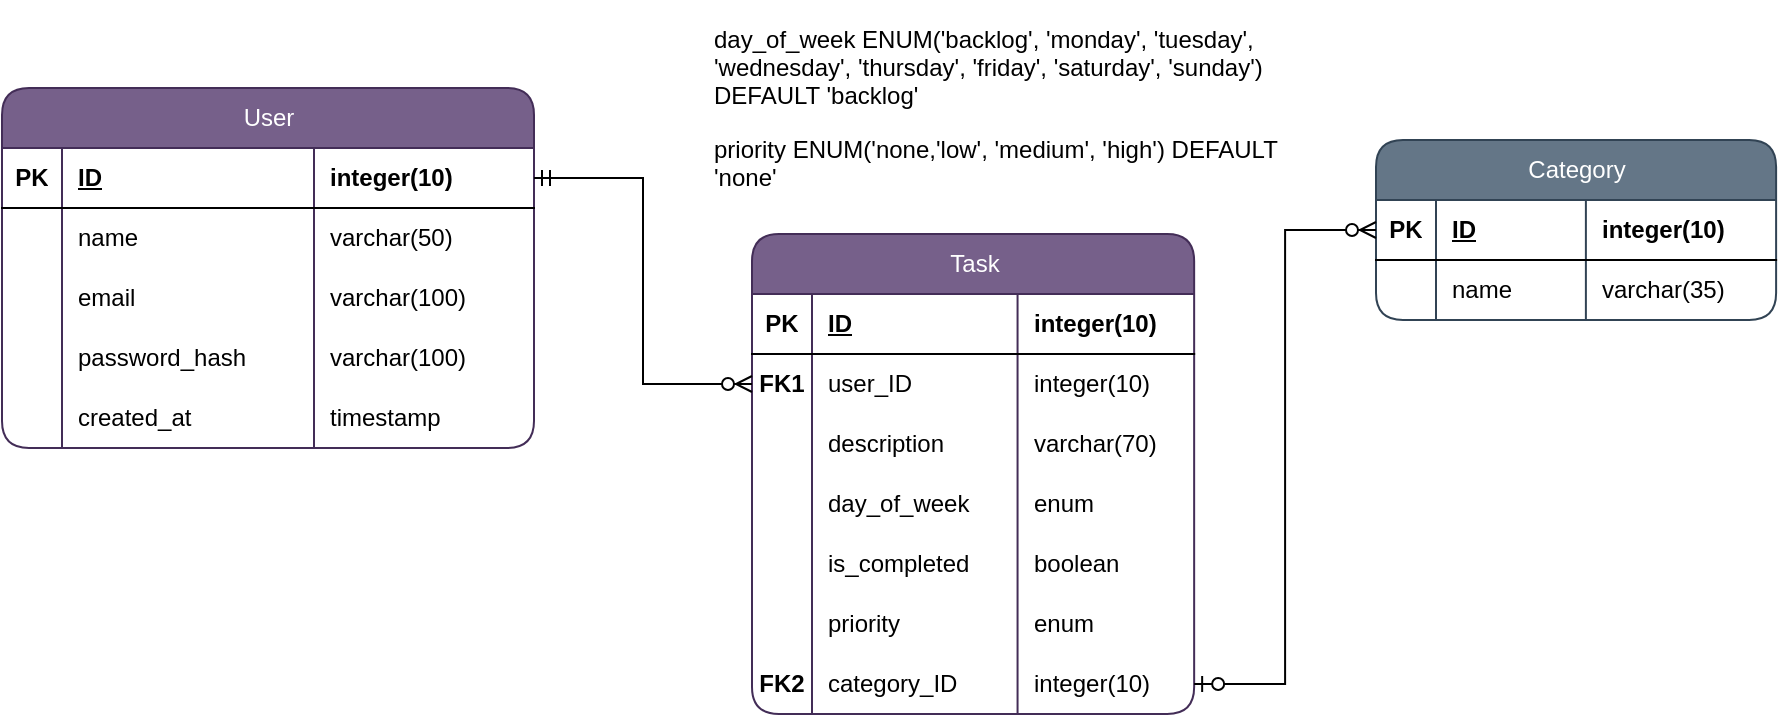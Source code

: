 <mxfile version="28.2.7">
  <diagram id="C5RBs43oDa-KdzZeNtuy" name="Page-1">
    <mxGraphModel dx="1097" dy="563" grid="0" gridSize="10" guides="0" tooltips="1" connect="1" arrows="1" fold="1" page="1" pageScale="1" pageWidth="827" pageHeight="1169" math="0" shadow="0">
      <root>
        <mxCell id="WIyWlLk6GJQsqaUBKTNV-0" />
        <mxCell id="WIyWlLk6GJQsqaUBKTNV-1" parent="WIyWlLk6GJQsqaUBKTNV-0" />
        <mxCell id="14ZhQ4Xb05L7_32lnIrI-3" value="User" style="shape=table;startSize=30;container=1;collapsible=1;childLayout=tableLayout;fixedRows=1;rowLines=0;align=center;resizeLast=1;html=1;rounded=1;shadow=0;fillColor=#76608a;strokeColor=#432D57;fontColor=#ffffff;" parent="WIyWlLk6GJQsqaUBKTNV-1" vertex="1">
          <mxGeometry x="91" y="419" width="266" height="180" as="geometry" />
        </mxCell>
        <mxCell id="14ZhQ4Xb05L7_32lnIrI-4" value="" style="shape=tableRow;horizontal=0;startSize=0;swimlaneHead=0;swimlaneBody=0;fillColor=none;collapsible=0;dropTarget=0;points=[[0,0.5],[1,0.5]];portConstraint=eastwest;top=0;left=0;right=0;bottom=1;" parent="14ZhQ4Xb05L7_32lnIrI-3" vertex="1">
          <mxGeometry y="30" width="266" height="30" as="geometry" />
        </mxCell>
        <mxCell id="14ZhQ4Xb05L7_32lnIrI-5" value="PK" style="shape=partialRectangle;connectable=0;fillColor=none;top=0;left=0;bottom=0;right=0;fontStyle=1;overflow=hidden;whiteSpace=wrap;html=1;" parent="14ZhQ4Xb05L7_32lnIrI-4" vertex="1">
          <mxGeometry width="30" height="30" as="geometry">
            <mxRectangle width="30" height="30" as="alternateBounds" />
          </mxGeometry>
        </mxCell>
        <mxCell id="14ZhQ4Xb05L7_32lnIrI-6" value="&lt;b&gt;&lt;u&gt;ID&lt;/u&gt;&lt;/b&gt;" style="shape=partialRectangle;connectable=0;fillColor=none;top=0;left=0;bottom=0;right=0;align=left;spacingLeft=6;overflow=hidden;whiteSpace=wrap;html=1;" parent="14ZhQ4Xb05L7_32lnIrI-4" vertex="1">
          <mxGeometry x="30" width="126" height="30" as="geometry">
            <mxRectangle width="126" height="30" as="alternateBounds" />
          </mxGeometry>
        </mxCell>
        <mxCell id="aT9MqQlsah2KhGmN0MeR-5" value="&lt;b&gt;integer(10)&lt;/b&gt;" style="shape=partialRectangle;connectable=0;fillColor=none;top=0;left=0;bottom=0;right=0;align=left;spacingLeft=6;overflow=hidden;whiteSpace=wrap;html=1;" vertex="1" parent="14ZhQ4Xb05L7_32lnIrI-4">
          <mxGeometry x="156" width="110" height="30" as="geometry">
            <mxRectangle width="110" height="30" as="alternateBounds" />
          </mxGeometry>
        </mxCell>
        <mxCell id="14ZhQ4Xb05L7_32lnIrI-7" value="" style="shape=tableRow;horizontal=0;startSize=0;swimlaneHead=0;swimlaneBody=0;fillColor=none;collapsible=0;dropTarget=0;points=[[0,0.5],[1,0.5]];portConstraint=eastwest;top=0;left=0;right=0;bottom=0;" parent="14ZhQ4Xb05L7_32lnIrI-3" vertex="1">
          <mxGeometry y="60" width="266" height="30" as="geometry" />
        </mxCell>
        <mxCell id="14ZhQ4Xb05L7_32lnIrI-8" value="" style="shape=partialRectangle;connectable=0;fillColor=none;top=0;left=0;bottom=0;right=0;editable=1;overflow=hidden;whiteSpace=wrap;html=1;" parent="14ZhQ4Xb05L7_32lnIrI-7" vertex="1">
          <mxGeometry width="30" height="30" as="geometry">
            <mxRectangle width="30" height="30" as="alternateBounds" />
          </mxGeometry>
        </mxCell>
        <mxCell id="14ZhQ4Xb05L7_32lnIrI-9" value="name" style="shape=partialRectangle;connectable=0;fillColor=none;top=0;left=0;bottom=0;right=0;align=left;spacingLeft=6;overflow=hidden;whiteSpace=wrap;html=1;" parent="14ZhQ4Xb05L7_32lnIrI-7" vertex="1">
          <mxGeometry x="30" width="126" height="30" as="geometry">
            <mxRectangle width="126" height="30" as="alternateBounds" />
          </mxGeometry>
        </mxCell>
        <mxCell id="aT9MqQlsah2KhGmN0MeR-6" value="varchar(50)" style="shape=partialRectangle;connectable=0;fillColor=none;top=0;left=0;bottom=0;right=0;align=left;spacingLeft=6;overflow=hidden;whiteSpace=wrap;html=1;" vertex="1" parent="14ZhQ4Xb05L7_32lnIrI-7">
          <mxGeometry x="156" width="110" height="30" as="geometry">
            <mxRectangle width="110" height="30" as="alternateBounds" />
          </mxGeometry>
        </mxCell>
        <mxCell id="14ZhQ4Xb05L7_32lnIrI-10" value="" style="shape=tableRow;horizontal=0;startSize=0;swimlaneHead=0;swimlaneBody=0;fillColor=none;collapsible=0;dropTarget=0;points=[[0,0.5],[1,0.5]];portConstraint=eastwest;top=0;left=0;right=0;bottom=0;" parent="14ZhQ4Xb05L7_32lnIrI-3" vertex="1">
          <mxGeometry y="90" width="266" height="30" as="geometry" />
        </mxCell>
        <mxCell id="14ZhQ4Xb05L7_32lnIrI-11" value="" style="shape=partialRectangle;connectable=0;fillColor=none;top=0;left=0;bottom=0;right=0;editable=1;overflow=hidden;whiteSpace=wrap;html=1;" parent="14ZhQ4Xb05L7_32lnIrI-10" vertex="1">
          <mxGeometry width="30" height="30" as="geometry">
            <mxRectangle width="30" height="30" as="alternateBounds" />
          </mxGeometry>
        </mxCell>
        <mxCell id="14ZhQ4Xb05L7_32lnIrI-12" value="email" style="shape=partialRectangle;connectable=0;fillColor=none;top=0;left=0;bottom=0;right=0;align=left;spacingLeft=6;overflow=hidden;whiteSpace=wrap;html=1;" parent="14ZhQ4Xb05L7_32lnIrI-10" vertex="1">
          <mxGeometry x="30" width="126" height="30" as="geometry">
            <mxRectangle width="126" height="30" as="alternateBounds" />
          </mxGeometry>
        </mxCell>
        <mxCell id="aT9MqQlsah2KhGmN0MeR-7" value="varchar(100)" style="shape=partialRectangle;connectable=0;fillColor=none;top=0;left=0;bottom=0;right=0;align=left;spacingLeft=6;overflow=hidden;whiteSpace=wrap;html=1;" vertex="1" parent="14ZhQ4Xb05L7_32lnIrI-10">
          <mxGeometry x="156" width="110" height="30" as="geometry">
            <mxRectangle width="110" height="30" as="alternateBounds" />
          </mxGeometry>
        </mxCell>
        <mxCell id="14ZhQ4Xb05L7_32lnIrI-13" value="" style="shape=tableRow;horizontal=0;startSize=0;swimlaneHead=0;swimlaneBody=0;fillColor=none;collapsible=0;dropTarget=0;points=[[0,0.5],[1,0.5]];portConstraint=eastwest;top=0;left=0;right=0;bottom=0;" parent="14ZhQ4Xb05L7_32lnIrI-3" vertex="1">
          <mxGeometry y="120" width="266" height="30" as="geometry" />
        </mxCell>
        <mxCell id="14ZhQ4Xb05L7_32lnIrI-14" value="" style="shape=partialRectangle;connectable=0;fillColor=none;top=0;left=0;bottom=0;right=0;editable=1;overflow=hidden;whiteSpace=wrap;html=1;" parent="14ZhQ4Xb05L7_32lnIrI-13" vertex="1">
          <mxGeometry width="30" height="30" as="geometry">
            <mxRectangle width="30" height="30" as="alternateBounds" />
          </mxGeometry>
        </mxCell>
        <mxCell id="14ZhQ4Xb05L7_32lnIrI-15" value="password_hash" style="shape=partialRectangle;connectable=0;fillColor=none;top=0;left=0;bottom=0;right=0;align=left;spacingLeft=6;overflow=hidden;whiteSpace=wrap;html=1;" parent="14ZhQ4Xb05L7_32lnIrI-13" vertex="1">
          <mxGeometry x="30" width="126" height="30" as="geometry">
            <mxRectangle width="126" height="30" as="alternateBounds" />
          </mxGeometry>
        </mxCell>
        <mxCell id="aT9MqQlsah2KhGmN0MeR-8" value="varchar(100)" style="shape=partialRectangle;connectable=0;fillColor=none;top=0;left=0;bottom=0;right=0;align=left;spacingLeft=6;overflow=hidden;whiteSpace=wrap;html=1;" vertex="1" parent="14ZhQ4Xb05L7_32lnIrI-13">
          <mxGeometry x="156" width="110" height="30" as="geometry">
            <mxRectangle width="110" height="30" as="alternateBounds" />
          </mxGeometry>
        </mxCell>
        <mxCell id="aT9MqQlsah2KhGmN0MeR-2" style="shape=tableRow;horizontal=0;startSize=0;swimlaneHead=0;swimlaneBody=0;fillColor=none;collapsible=0;dropTarget=0;points=[[0,0.5],[1,0.5]];portConstraint=eastwest;top=0;left=0;right=0;bottom=0;" vertex="1" parent="14ZhQ4Xb05L7_32lnIrI-3">
          <mxGeometry y="150" width="266" height="30" as="geometry" />
        </mxCell>
        <mxCell id="aT9MqQlsah2KhGmN0MeR-3" style="shape=partialRectangle;connectable=0;fillColor=none;top=0;left=0;bottom=0;right=0;editable=1;overflow=hidden;whiteSpace=wrap;html=1;" vertex="1" parent="aT9MqQlsah2KhGmN0MeR-2">
          <mxGeometry width="30" height="30" as="geometry">
            <mxRectangle width="30" height="30" as="alternateBounds" />
          </mxGeometry>
        </mxCell>
        <mxCell id="aT9MqQlsah2KhGmN0MeR-4" value="created_at" style="shape=partialRectangle;connectable=0;fillColor=none;top=0;left=0;bottom=0;right=0;align=left;spacingLeft=6;overflow=hidden;whiteSpace=wrap;html=1;" vertex="1" parent="aT9MqQlsah2KhGmN0MeR-2">
          <mxGeometry x="30" width="126" height="30" as="geometry">
            <mxRectangle width="126" height="30" as="alternateBounds" />
          </mxGeometry>
        </mxCell>
        <mxCell id="aT9MqQlsah2KhGmN0MeR-9" value="timestamp" style="shape=partialRectangle;connectable=0;fillColor=none;top=0;left=0;bottom=0;right=0;align=left;spacingLeft=6;overflow=hidden;whiteSpace=wrap;html=1;" vertex="1" parent="aT9MqQlsah2KhGmN0MeR-2">
          <mxGeometry x="156" width="110" height="30" as="geometry">
            <mxRectangle width="110" height="30" as="alternateBounds" />
          </mxGeometry>
        </mxCell>
        <mxCell id="aT9MqQlsah2KhGmN0MeR-10" value="Task" style="shape=table;startSize=30;container=1;collapsible=1;childLayout=tableLayout;fixedRows=1;rowLines=0;align=center;resizeLast=1;html=1;rounded=1;shadow=0;fillColor=#76608a;strokeColor=#432D57;fontColor=#ffffff;" vertex="1" parent="WIyWlLk6GJQsqaUBKTNV-1">
          <mxGeometry x="466" y="492" width="221.074" height="240" as="geometry" />
        </mxCell>
        <mxCell id="aT9MqQlsah2KhGmN0MeR-11" value="" style="shape=tableRow;horizontal=0;startSize=0;swimlaneHead=0;swimlaneBody=0;fillColor=none;collapsible=0;dropTarget=0;points=[[0,0.5],[1,0.5]];portConstraint=eastwest;top=0;left=0;right=0;bottom=1;" vertex="1" parent="aT9MqQlsah2KhGmN0MeR-10">
          <mxGeometry y="30" width="221.074" height="30" as="geometry" />
        </mxCell>
        <mxCell id="aT9MqQlsah2KhGmN0MeR-12" value="PK" style="shape=partialRectangle;connectable=0;fillColor=none;top=0;left=0;bottom=0;right=0;fontStyle=1;overflow=hidden;whiteSpace=wrap;html=1;" vertex="1" parent="aT9MqQlsah2KhGmN0MeR-11">
          <mxGeometry width="30" height="30" as="geometry">
            <mxRectangle width="30" height="30" as="alternateBounds" />
          </mxGeometry>
        </mxCell>
        <mxCell id="aT9MqQlsah2KhGmN0MeR-13" value="&lt;b&gt;&lt;u&gt;ID&lt;/u&gt;&lt;/b&gt;" style="shape=partialRectangle;connectable=0;fillColor=none;top=0;left=0;bottom=0;right=0;align=left;spacingLeft=6;overflow=hidden;whiteSpace=wrap;html=1;" vertex="1" parent="aT9MqQlsah2KhGmN0MeR-11">
          <mxGeometry x="30" width="102.778" height="30" as="geometry">
            <mxRectangle width="102.778" height="30" as="alternateBounds" />
          </mxGeometry>
        </mxCell>
        <mxCell id="aT9MqQlsah2KhGmN0MeR-14" value="&lt;b&gt;integer(10)&lt;/b&gt;" style="shape=partialRectangle;connectable=0;fillColor=none;top=0;left=0;bottom=0;right=0;align=left;spacingLeft=6;overflow=hidden;whiteSpace=wrap;html=1;" vertex="1" parent="aT9MqQlsah2KhGmN0MeR-11">
          <mxGeometry x="132.778" width="88.296" height="30" as="geometry">
            <mxRectangle width="88.296" height="30" as="alternateBounds" />
          </mxGeometry>
        </mxCell>
        <mxCell id="aT9MqQlsah2KhGmN0MeR-15" value="" style="shape=tableRow;horizontal=0;startSize=0;swimlaneHead=0;swimlaneBody=0;fillColor=none;collapsible=0;dropTarget=0;points=[[0,0.5],[1,0.5]];portConstraint=eastwest;top=0;left=0;right=0;bottom=0;" vertex="1" parent="aT9MqQlsah2KhGmN0MeR-10">
          <mxGeometry y="60" width="221.074" height="30" as="geometry" />
        </mxCell>
        <mxCell id="aT9MqQlsah2KhGmN0MeR-16" value="FK1" style="shape=partialRectangle;connectable=0;fillColor=none;top=0;left=0;bottom=0;right=0;editable=1;overflow=hidden;whiteSpace=wrap;html=1;fontStyle=1" vertex="1" parent="aT9MqQlsah2KhGmN0MeR-15">
          <mxGeometry width="30" height="30" as="geometry">
            <mxRectangle width="30" height="30" as="alternateBounds" />
          </mxGeometry>
        </mxCell>
        <mxCell id="aT9MqQlsah2KhGmN0MeR-17" value="user_ID" style="shape=partialRectangle;connectable=0;fillColor=none;top=0;left=0;bottom=0;right=0;align=left;spacingLeft=6;overflow=hidden;whiteSpace=wrap;html=1;" vertex="1" parent="aT9MqQlsah2KhGmN0MeR-15">
          <mxGeometry x="30" width="102.778" height="30" as="geometry">
            <mxRectangle width="102.778" height="30" as="alternateBounds" />
          </mxGeometry>
        </mxCell>
        <mxCell id="aT9MqQlsah2KhGmN0MeR-18" value="integer(10)" style="shape=partialRectangle;connectable=0;fillColor=none;top=0;left=0;bottom=0;right=0;align=left;spacingLeft=6;overflow=hidden;whiteSpace=wrap;html=1;" vertex="1" parent="aT9MqQlsah2KhGmN0MeR-15">
          <mxGeometry x="132.778" width="88.296" height="30" as="geometry">
            <mxRectangle width="88.296" height="30" as="alternateBounds" />
          </mxGeometry>
        </mxCell>
        <mxCell id="aT9MqQlsah2KhGmN0MeR-19" value="" style="shape=tableRow;horizontal=0;startSize=0;swimlaneHead=0;swimlaneBody=0;fillColor=none;collapsible=0;dropTarget=0;points=[[0,0.5],[1,0.5]];portConstraint=eastwest;top=0;left=0;right=0;bottom=0;" vertex="1" parent="aT9MqQlsah2KhGmN0MeR-10">
          <mxGeometry y="90" width="221.074" height="30" as="geometry" />
        </mxCell>
        <mxCell id="aT9MqQlsah2KhGmN0MeR-20" value="" style="shape=partialRectangle;connectable=0;fillColor=none;top=0;left=0;bottom=0;right=0;editable=1;overflow=hidden;whiteSpace=wrap;html=1;fontStyle=1" vertex="1" parent="aT9MqQlsah2KhGmN0MeR-19">
          <mxGeometry width="30" height="30" as="geometry">
            <mxRectangle width="30" height="30" as="alternateBounds" />
          </mxGeometry>
        </mxCell>
        <mxCell id="aT9MqQlsah2KhGmN0MeR-21" value="description" style="shape=partialRectangle;connectable=0;fillColor=none;top=0;left=0;bottom=0;right=0;align=left;spacingLeft=6;overflow=hidden;whiteSpace=wrap;html=1;" vertex="1" parent="aT9MqQlsah2KhGmN0MeR-19">
          <mxGeometry x="30" width="102.778" height="30" as="geometry">
            <mxRectangle width="102.778" height="30" as="alternateBounds" />
          </mxGeometry>
        </mxCell>
        <mxCell id="aT9MqQlsah2KhGmN0MeR-22" value="varchar(70)" style="shape=partialRectangle;connectable=0;fillColor=none;top=0;left=0;bottom=0;right=0;align=left;spacingLeft=6;overflow=hidden;whiteSpace=wrap;html=1;" vertex="1" parent="aT9MqQlsah2KhGmN0MeR-19">
          <mxGeometry x="132.778" width="88.296" height="30" as="geometry">
            <mxRectangle width="88.296" height="30" as="alternateBounds" />
          </mxGeometry>
        </mxCell>
        <mxCell id="aT9MqQlsah2KhGmN0MeR-23" value="" style="shape=tableRow;horizontal=0;startSize=0;swimlaneHead=0;swimlaneBody=0;fillColor=none;collapsible=0;dropTarget=0;points=[[0,0.5],[1,0.5]];portConstraint=eastwest;top=0;left=0;right=0;bottom=0;" vertex="1" parent="aT9MqQlsah2KhGmN0MeR-10">
          <mxGeometry y="120" width="221.074" height="30" as="geometry" />
        </mxCell>
        <mxCell id="aT9MqQlsah2KhGmN0MeR-24" value="" style="shape=partialRectangle;connectable=0;fillColor=none;top=0;left=0;bottom=0;right=0;editable=1;overflow=hidden;whiteSpace=wrap;html=1;fontStyle=1" vertex="1" parent="aT9MqQlsah2KhGmN0MeR-23">
          <mxGeometry width="30" height="30" as="geometry">
            <mxRectangle width="30" height="30" as="alternateBounds" />
          </mxGeometry>
        </mxCell>
        <mxCell id="aT9MqQlsah2KhGmN0MeR-25" value="day_of_week" style="shape=partialRectangle;connectable=0;fillColor=none;top=0;left=0;bottom=0;right=0;align=left;spacingLeft=6;overflow=hidden;whiteSpace=wrap;html=1;" vertex="1" parent="aT9MqQlsah2KhGmN0MeR-23">
          <mxGeometry x="30" width="102.778" height="30" as="geometry">
            <mxRectangle width="102.778" height="30" as="alternateBounds" />
          </mxGeometry>
        </mxCell>
        <mxCell id="aT9MqQlsah2KhGmN0MeR-26" value="enum" style="shape=partialRectangle;connectable=0;fillColor=none;top=0;left=0;bottom=0;right=0;align=left;spacingLeft=6;overflow=hidden;whiteSpace=wrap;html=1;" vertex="1" parent="aT9MqQlsah2KhGmN0MeR-23">
          <mxGeometry x="132.778" width="88.296" height="30" as="geometry">
            <mxRectangle width="88.296" height="30" as="alternateBounds" />
          </mxGeometry>
        </mxCell>
        <mxCell id="aT9MqQlsah2KhGmN0MeR-35" style="shape=tableRow;horizontal=0;startSize=0;swimlaneHead=0;swimlaneBody=0;fillColor=none;collapsible=0;dropTarget=0;points=[[0,0.5],[1,0.5]];portConstraint=eastwest;top=0;left=0;right=0;bottom=0;" vertex="1" parent="aT9MqQlsah2KhGmN0MeR-10">
          <mxGeometry y="150" width="221.074" height="30" as="geometry" />
        </mxCell>
        <mxCell id="aT9MqQlsah2KhGmN0MeR-36" style="shape=partialRectangle;connectable=0;fillColor=none;top=0;left=0;bottom=0;right=0;editable=1;overflow=hidden;whiteSpace=wrap;html=1;fontStyle=1" vertex="1" parent="aT9MqQlsah2KhGmN0MeR-35">
          <mxGeometry width="30" height="30" as="geometry">
            <mxRectangle width="30" height="30" as="alternateBounds" />
          </mxGeometry>
        </mxCell>
        <mxCell id="aT9MqQlsah2KhGmN0MeR-37" value="is_completed" style="shape=partialRectangle;connectable=0;fillColor=none;top=0;left=0;bottom=0;right=0;align=left;spacingLeft=6;overflow=hidden;whiteSpace=wrap;html=1;" vertex="1" parent="aT9MqQlsah2KhGmN0MeR-35">
          <mxGeometry x="30" width="102.778" height="30" as="geometry">
            <mxRectangle width="102.778" height="30" as="alternateBounds" />
          </mxGeometry>
        </mxCell>
        <mxCell id="aT9MqQlsah2KhGmN0MeR-38" value="boolean" style="shape=partialRectangle;connectable=0;fillColor=none;top=0;left=0;bottom=0;right=0;align=left;spacingLeft=6;overflow=hidden;whiteSpace=wrap;html=1;" vertex="1" parent="aT9MqQlsah2KhGmN0MeR-35">
          <mxGeometry x="132.778" width="88.296" height="30" as="geometry">
            <mxRectangle width="88.296" height="30" as="alternateBounds" />
          </mxGeometry>
        </mxCell>
        <mxCell id="aT9MqQlsah2KhGmN0MeR-31" style="shape=tableRow;horizontal=0;startSize=0;swimlaneHead=0;swimlaneBody=0;fillColor=none;collapsible=0;dropTarget=0;points=[[0,0.5],[1,0.5]];portConstraint=eastwest;top=0;left=0;right=0;bottom=0;" vertex="1" parent="aT9MqQlsah2KhGmN0MeR-10">
          <mxGeometry y="180" width="221.074" height="30" as="geometry" />
        </mxCell>
        <mxCell id="aT9MqQlsah2KhGmN0MeR-32" style="shape=partialRectangle;connectable=0;fillColor=none;top=0;left=0;bottom=0;right=0;editable=1;overflow=hidden;whiteSpace=wrap;html=1;fontStyle=1" vertex="1" parent="aT9MqQlsah2KhGmN0MeR-31">
          <mxGeometry width="30" height="30" as="geometry">
            <mxRectangle width="30" height="30" as="alternateBounds" />
          </mxGeometry>
        </mxCell>
        <mxCell id="aT9MqQlsah2KhGmN0MeR-33" value="priority" style="shape=partialRectangle;connectable=0;fillColor=none;top=0;left=0;bottom=0;right=0;align=left;spacingLeft=6;overflow=hidden;whiteSpace=wrap;html=1;" vertex="1" parent="aT9MqQlsah2KhGmN0MeR-31">
          <mxGeometry x="30" width="102.778" height="30" as="geometry">
            <mxRectangle width="102.778" height="30" as="alternateBounds" />
          </mxGeometry>
        </mxCell>
        <mxCell id="aT9MqQlsah2KhGmN0MeR-34" value="enum" style="shape=partialRectangle;connectable=0;fillColor=none;top=0;left=0;bottom=0;right=0;align=left;spacingLeft=6;overflow=hidden;whiteSpace=wrap;html=1;" vertex="1" parent="aT9MqQlsah2KhGmN0MeR-31">
          <mxGeometry x="132.778" width="88.296" height="30" as="geometry">
            <mxRectangle width="88.296" height="30" as="alternateBounds" />
          </mxGeometry>
        </mxCell>
        <mxCell id="aT9MqQlsah2KhGmN0MeR-27" style="shape=tableRow;horizontal=0;startSize=0;swimlaneHead=0;swimlaneBody=0;fillColor=none;collapsible=0;dropTarget=0;points=[[0,0.5],[1,0.5]];portConstraint=eastwest;top=0;left=0;right=0;bottom=0;" vertex="1" parent="aT9MqQlsah2KhGmN0MeR-10">
          <mxGeometry y="210" width="221.074" height="30" as="geometry" />
        </mxCell>
        <mxCell id="aT9MqQlsah2KhGmN0MeR-28" value="FK2" style="shape=partialRectangle;connectable=0;fillColor=none;top=0;left=0;bottom=0;right=0;editable=1;overflow=hidden;whiteSpace=wrap;html=1;fontStyle=1" vertex="1" parent="aT9MqQlsah2KhGmN0MeR-27">
          <mxGeometry width="30" height="30" as="geometry">
            <mxRectangle width="30" height="30" as="alternateBounds" />
          </mxGeometry>
        </mxCell>
        <mxCell id="aT9MqQlsah2KhGmN0MeR-29" value="category_ID" style="shape=partialRectangle;connectable=0;fillColor=none;top=0;left=0;bottom=0;right=0;align=left;spacingLeft=6;overflow=hidden;whiteSpace=wrap;html=1;" vertex="1" parent="aT9MqQlsah2KhGmN0MeR-27">
          <mxGeometry x="30" width="102.778" height="30" as="geometry">
            <mxRectangle width="102.778" height="30" as="alternateBounds" />
          </mxGeometry>
        </mxCell>
        <mxCell id="aT9MqQlsah2KhGmN0MeR-30" value="integer(10)" style="shape=partialRectangle;connectable=0;fillColor=none;top=0;left=0;bottom=0;right=0;align=left;spacingLeft=6;overflow=hidden;whiteSpace=wrap;html=1;" vertex="1" parent="aT9MqQlsah2KhGmN0MeR-27">
          <mxGeometry x="132.778" width="88.296" height="30" as="geometry">
            <mxRectangle width="88.296" height="30" as="alternateBounds" />
          </mxGeometry>
        </mxCell>
        <mxCell id="aT9MqQlsah2KhGmN0MeR-40" value="&lt;p&gt;day_of_week ENUM(&#39;backlog&#39;, &#39;monday&#39;, &#39;tuesday&#39;, &#39;wednesday&#39;, &#39;thursday&#39;, &#39;friday&#39;, &#39;saturday&#39;, &#39;sunday&#39;) DEFAULT &#39;backlog&#39;&lt;/p&gt;&lt;p&gt;&lt;/p&gt;&lt;p&gt;priority ENUM(&#39;none,&#39;low&#39;, &#39;medium&#39;, &#39;high&#39;) DEFAULT &#39;none&#39;&lt;/p&gt;" style="text;html=1;whiteSpace=wrap;strokeColor=none;fillColor=none;align=left;verticalAlign=middle;rounded=0;fontFamily=Helvetica;fontSize=12;fontColor=#000000;" vertex="1" parent="WIyWlLk6GJQsqaUBKTNV-1">
          <mxGeometry x="445" y="389" width="300" height="80" as="geometry" />
        </mxCell>
        <mxCell id="aT9MqQlsah2KhGmN0MeR-41" value="Category" style="shape=table;startSize=30;container=1;collapsible=1;childLayout=tableLayout;fixedRows=1;rowLines=0;align=center;resizeLast=1;html=1;rounded=1;shadow=0;fillColor=#647687;strokeColor=#314354;fontColor=#ffffff;" vertex="1" parent="WIyWlLk6GJQsqaUBKTNV-1">
          <mxGeometry x="778" y="445" width="200.056" height="90" as="geometry" />
        </mxCell>
        <mxCell id="aT9MqQlsah2KhGmN0MeR-42" value="" style="shape=tableRow;horizontal=0;startSize=0;swimlaneHead=0;swimlaneBody=0;fillColor=none;collapsible=0;dropTarget=0;points=[[0,0.5],[1,0.5]];portConstraint=eastwest;top=0;left=0;right=0;bottom=1;" vertex="1" parent="aT9MqQlsah2KhGmN0MeR-41">
          <mxGeometry y="30" width="200.056" height="30" as="geometry" />
        </mxCell>
        <mxCell id="aT9MqQlsah2KhGmN0MeR-43" value="PK" style="shape=partialRectangle;connectable=0;fillColor=none;top=0;left=0;bottom=0;right=0;fontStyle=1;overflow=hidden;whiteSpace=wrap;html=1;" vertex="1" parent="aT9MqQlsah2KhGmN0MeR-42">
          <mxGeometry width="30" height="30" as="geometry">
            <mxRectangle width="30" height="30" as="alternateBounds" />
          </mxGeometry>
        </mxCell>
        <mxCell id="aT9MqQlsah2KhGmN0MeR-44" value="&lt;b&gt;&lt;u&gt;ID&lt;/u&gt;&lt;/b&gt;" style="shape=partialRectangle;connectable=0;fillColor=none;top=0;left=0;bottom=0;right=0;align=left;spacingLeft=6;overflow=hidden;whiteSpace=wrap;html=1;" vertex="1" parent="aT9MqQlsah2KhGmN0MeR-42">
          <mxGeometry x="30" width="74.944" height="30" as="geometry">
            <mxRectangle width="74.944" height="30" as="alternateBounds" />
          </mxGeometry>
        </mxCell>
        <mxCell id="aT9MqQlsah2KhGmN0MeR-45" value="&lt;b&gt;integer(10)&lt;/b&gt;" style="shape=partialRectangle;connectable=0;fillColor=none;top=0;left=0;bottom=0;right=0;align=left;spacingLeft=6;overflow=hidden;whiteSpace=wrap;html=1;" vertex="1" parent="aT9MqQlsah2KhGmN0MeR-42">
          <mxGeometry x="104.944" width="95.111" height="30" as="geometry">
            <mxRectangle width="95.111" height="30" as="alternateBounds" />
          </mxGeometry>
        </mxCell>
        <mxCell id="aT9MqQlsah2KhGmN0MeR-46" value="" style="shape=tableRow;horizontal=0;startSize=0;swimlaneHead=0;swimlaneBody=0;fillColor=none;collapsible=0;dropTarget=0;points=[[0,0.5],[1,0.5]];portConstraint=eastwest;top=0;left=0;right=0;bottom=0;" vertex="1" parent="aT9MqQlsah2KhGmN0MeR-41">
          <mxGeometry y="60" width="200.056" height="30" as="geometry" />
        </mxCell>
        <mxCell id="aT9MqQlsah2KhGmN0MeR-47" value="" style="shape=partialRectangle;connectable=0;fillColor=none;top=0;left=0;bottom=0;right=0;editable=1;overflow=hidden;whiteSpace=wrap;html=1;" vertex="1" parent="aT9MqQlsah2KhGmN0MeR-46">
          <mxGeometry width="30" height="30" as="geometry">
            <mxRectangle width="30" height="30" as="alternateBounds" />
          </mxGeometry>
        </mxCell>
        <mxCell id="aT9MqQlsah2KhGmN0MeR-48" value="name" style="shape=partialRectangle;connectable=0;fillColor=none;top=0;left=0;bottom=0;right=0;align=left;spacingLeft=6;overflow=hidden;whiteSpace=wrap;html=1;" vertex="1" parent="aT9MqQlsah2KhGmN0MeR-46">
          <mxGeometry x="30" width="74.944" height="30" as="geometry">
            <mxRectangle width="74.944" height="30" as="alternateBounds" />
          </mxGeometry>
        </mxCell>
        <mxCell id="aT9MqQlsah2KhGmN0MeR-49" value="varchar(35)" style="shape=partialRectangle;connectable=0;fillColor=none;top=0;left=0;bottom=0;right=0;align=left;spacingLeft=6;overflow=hidden;whiteSpace=wrap;html=1;" vertex="1" parent="aT9MqQlsah2KhGmN0MeR-46">
          <mxGeometry x="104.944" width="95.111" height="30" as="geometry">
            <mxRectangle width="95.111" height="30" as="alternateBounds" />
          </mxGeometry>
        </mxCell>
        <mxCell id="aT9MqQlsah2KhGmN0MeR-66" value="" style="edgeStyle=orthogonalEdgeStyle;fontSize=12;html=1;endArrow=ERzeroToMany;startArrow=ERmandOne;rounded=0;fontFamily=Helvetica;fontColor=#ffffff;fontStyle=1;entryX=0;entryY=0.5;entryDx=0;entryDy=0;exitX=1;exitY=0.5;exitDx=0;exitDy=0;" edge="1" parent="WIyWlLk6GJQsqaUBKTNV-1" source="14ZhQ4Xb05L7_32lnIrI-4" target="aT9MqQlsah2KhGmN0MeR-15">
          <mxGeometry width="100" height="100" relative="1" as="geometry">
            <mxPoint x="602" y="618" as="sourcePoint" />
            <mxPoint x="702" y="518" as="targetPoint" />
          </mxGeometry>
        </mxCell>
        <mxCell id="aT9MqQlsah2KhGmN0MeR-67" value="" style="edgeStyle=orthogonalEdgeStyle;fontSize=12;html=1;endArrow=ERzeroToMany;startArrow=ERzeroToOne;rounded=0;fontFamily=Helvetica;fontColor=#ffffff;fontStyle=1;exitX=1;exitY=0.5;exitDx=0;exitDy=0;entryX=0;entryY=0.5;entryDx=0;entryDy=0;" edge="1" parent="WIyWlLk6GJQsqaUBKTNV-1" source="aT9MqQlsah2KhGmN0MeR-27" target="aT9MqQlsah2KhGmN0MeR-42">
          <mxGeometry width="100" height="100" relative="1" as="geometry">
            <mxPoint x="766" y="698" as="sourcePoint" />
            <mxPoint x="866" y="598" as="targetPoint" />
          </mxGeometry>
        </mxCell>
      </root>
    </mxGraphModel>
  </diagram>
</mxfile>

